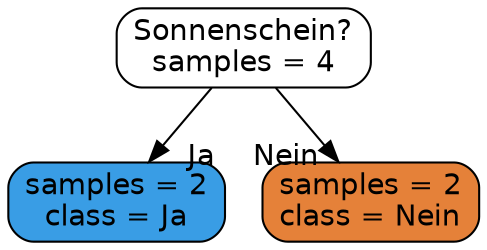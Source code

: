 digraph Tree {
node [shape=box, style="filled, rounded", color="black", fontname=helvetica] ;
edge [fontname=helvetica] ;
0 [label=<Sonnenschein?<br/>samples = 4<br/>>, fillcolor="#e5813900"] ;
1 [label=<samples = 2<br/>class = Ja>, fillcolor="#399de5ff"] ;
0 -> 1 [labeldistance=2.5, labelangle=-45, headlabel="Ja"] ;
2 [label=<samples = 2<br/>class = Nein>, fillcolor="#e58139ff"] ;
0 -> 2 [labeldistance=2.5, labelangle=45, headlabel="Nein"] ;
}
